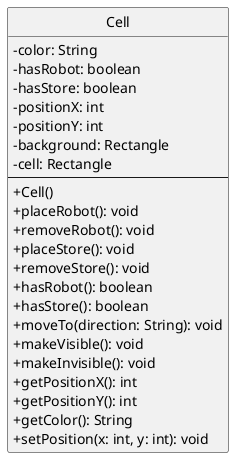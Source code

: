 ' Generated by UML Generator
' Encoded: PPB1RiCW38RlF8MFgR9AE-VKgQVUfgQQsYCXLcg5u0X8r6tQkm_OqYRD1T37Z_tRPkUyj7xej70jcLvQsO7IqhatxorLWyU3ObFI5yAhk5ADeCWgZK8a5UnHQ_WM05l5ccq1PNXccWYkqXsvObz0nQnHcdzOUhQuW3qxyiJcN00PFoUNEwcaQXlBWwaBEABoqZJ1HSmR73oXRLZow2pRn5ElfS9a9TiKC3BLaLhiU5pZ94uMr-8LdagCx55FFXNvX6E84sSrsM0s53SrQnQmaor-aADAB_94V33Z-g91_purB_A_PitnPOdtSKeHtUUKkuSukoNj2tocVKhq8yGEJHr-oIy
' URL: http://www.plantuml.com/plantuml/uml/PPB1RiCW38RlF8MFgR9AE-VKgQVUfgQQsYCXLcg5u0X8r6tQkm_OqYRD1T37Z_tRPkUyj7xej70jcLvQsO7IqhatxorLWyU3ObFI5yAhk5ADeCWgZK8a5UnHQ_WM05l5ccq1PNXccWYkqXsvObz0nQnHcdzOUhQuW3qxyiJcN00PFoUNEwcaQXlBWwaBEABoqZJ1HSmR73oXRLZow2pRn5ElfS9a9TiKC3BLaLhiU5pZ94uMr-8LdagCx55FFXNvX6E84sSrsM0s53SrQnQmaor-aADAB_94V33Z-g91_purB_A_PitnPOdtSKeHtUUKkuSukoNj2tocVKhq8yGEJHr-oIy
' Generated on: 2025-10-10T23:39:54.264156800

@startuml
skinparam classAttributeIconSize 0
hide circle

class Cell {
  -color: String
  -hasRobot: boolean
  -hasStore: boolean
  -positionX: int
  -positionY: int
  -background: Rectangle
  -cell: Rectangle
  --
  +Cell()
  +placeRobot(): void
  +removeRobot(): void
  +placeStore(): void
  +removeStore(): void
  +hasRobot(): boolean
  +hasStore(): boolean
  +moveTo(direction: String): void
  +makeVisible(): void
  +makeInvisible(): void
  +getPositionX(): int
  +getPositionY(): int
  +getColor(): String
  +setPosition(x: int, y: int): void
}

@enduml